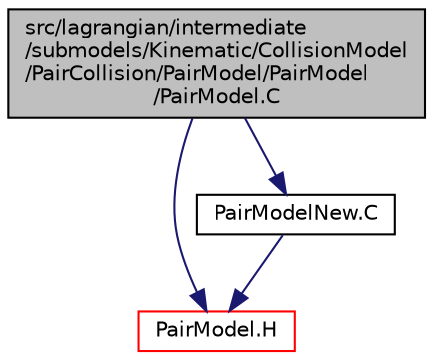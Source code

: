 digraph "src/lagrangian/intermediate/submodels/Kinematic/CollisionModel/PairCollision/PairModel/PairModel/PairModel.C"
{
  bgcolor="transparent";
  edge [fontname="Helvetica",fontsize="10",labelfontname="Helvetica",labelfontsize="10"];
  node [fontname="Helvetica",fontsize="10",shape=record];
  Node1 [label="src/lagrangian/intermediate\l/submodels/Kinematic/CollisionModel\l/PairCollision/PairModel/PairModel\l/PairModel.C",height=0.2,width=0.4,color="black", fillcolor="grey75", style="filled", fontcolor="black"];
  Node1 -> Node2 [color="midnightblue",fontsize="10",style="solid",fontname="Helvetica"];
  Node2 [label="PairModel.H",height=0.2,width=0.4,color="red",URL="$a06782.html"];
  Node1 -> Node3 [color="midnightblue",fontsize="10",style="solid",fontname="Helvetica"];
  Node3 [label="PairModelNew.C",height=0.2,width=0.4,color="black",URL="$a06783.html"];
  Node3 -> Node2 [color="midnightblue",fontsize="10",style="solid",fontname="Helvetica"];
}
